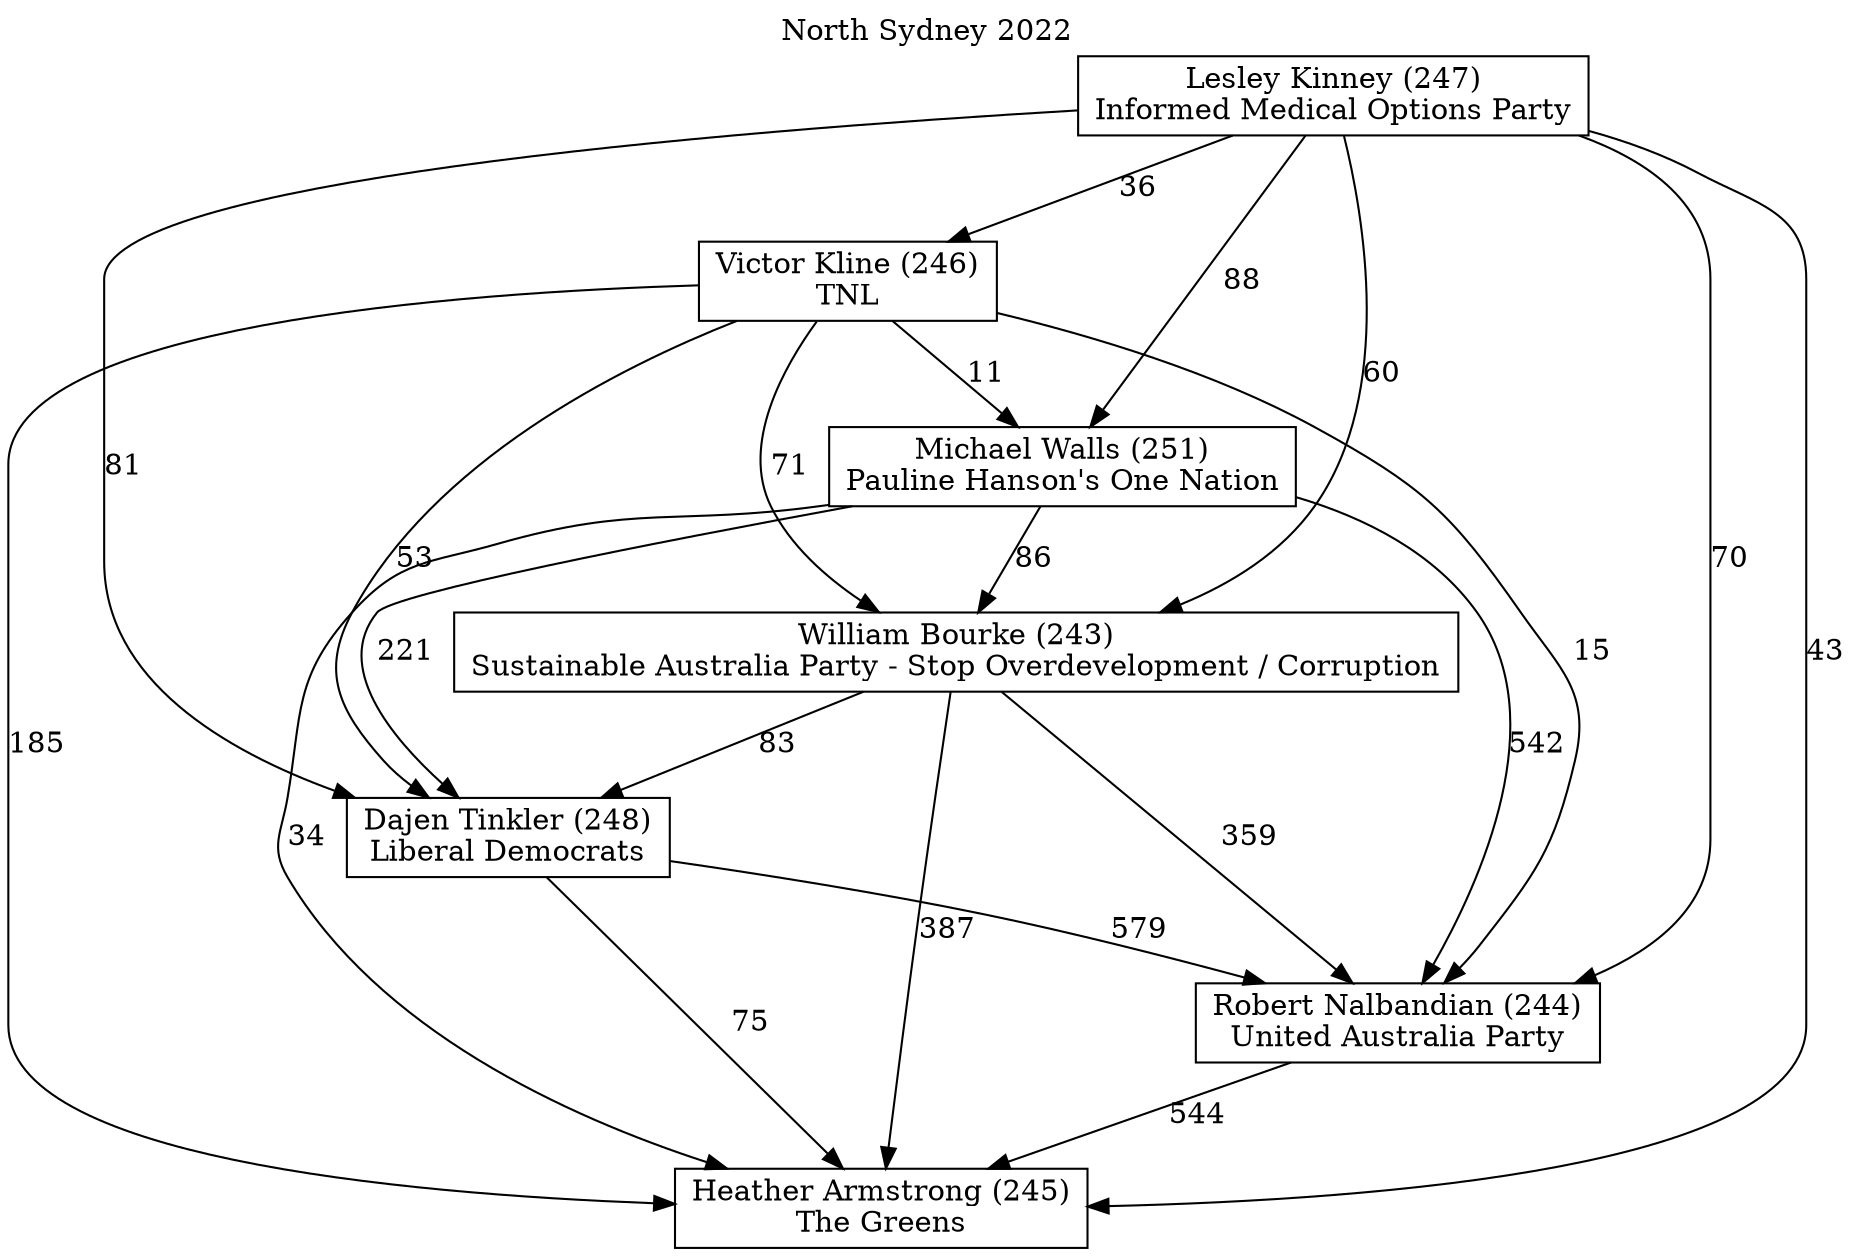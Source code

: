 // House preference flow
digraph "Heather Armstrong (245)_North Sydney_2022" {
	graph [label="North Sydney 2022" labelloc=t mclimit=10]
	node [shape=box]
	"Michael Walls (251)" [label="Michael Walls (251)
Pauline Hanson's One Nation"]
	"William Bourke (243)" [label="William Bourke (243)
Sustainable Australia Party - Stop Overdevelopment / Corruption"]
	"Dajen Tinkler (248)" [label="Dajen Tinkler (248)
Liberal Democrats"]
	"Robert Nalbandian (244)" [label="Robert Nalbandian (244)
United Australia Party"]
	"Victor Kline (246)" [label="Victor Kline (246)
TNL"]
	"Heather Armstrong (245)" [label="Heather Armstrong (245)
The Greens"]
	"Lesley Kinney (247)" [label="Lesley Kinney (247)
Informed Medical Options Party"]
	"Victor Kline (246)" -> "Michael Walls (251)" [label=11]
	"Lesley Kinney (247)" -> "Michael Walls (251)" [label=88]
	"Dajen Tinkler (248)" -> "Robert Nalbandian (244)" [label=579]
	"Victor Kline (246)" -> "Heather Armstrong (245)" [label=185]
	"Michael Walls (251)" -> "William Bourke (243)" [label=86]
	"Michael Walls (251)" -> "Robert Nalbandian (244)" [label=542]
	"Robert Nalbandian (244)" -> "Heather Armstrong (245)" [label=544]
	"Victor Kline (246)" -> "William Bourke (243)" [label=71]
	"Victor Kline (246)" -> "Robert Nalbandian (244)" [label=15]
	"William Bourke (243)" -> "Heather Armstrong (245)" [label=387]
	"Michael Walls (251)" -> "Heather Armstrong (245)" [label=34]
	"Dajen Tinkler (248)" -> "Heather Armstrong (245)" [label=75]
	"William Bourke (243)" -> "Dajen Tinkler (248)" [label=83]
	"Victor Kline (246)" -> "Dajen Tinkler (248)" [label=53]
	"Lesley Kinney (247)" -> "William Bourke (243)" [label=60]
	"William Bourke (243)" -> "Robert Nalbandian (244)" [label=359]
	"Lesley Kinney (247)" -> "Dajen Tinkler (248)" [label=81]
	"Michael Walls (251)" -> "Dajen Tinkler (248)" [label=221]
	"Lesley Kinney (247)" -> "Victor Kline (246)" [label=36]
	"Lesley Kinney (247)" -> "Robert Nalbandian (244)" [label=70]
	"Lesley Kinney (247)" -> "Heather Armstrong (245)" [label=43]
}
